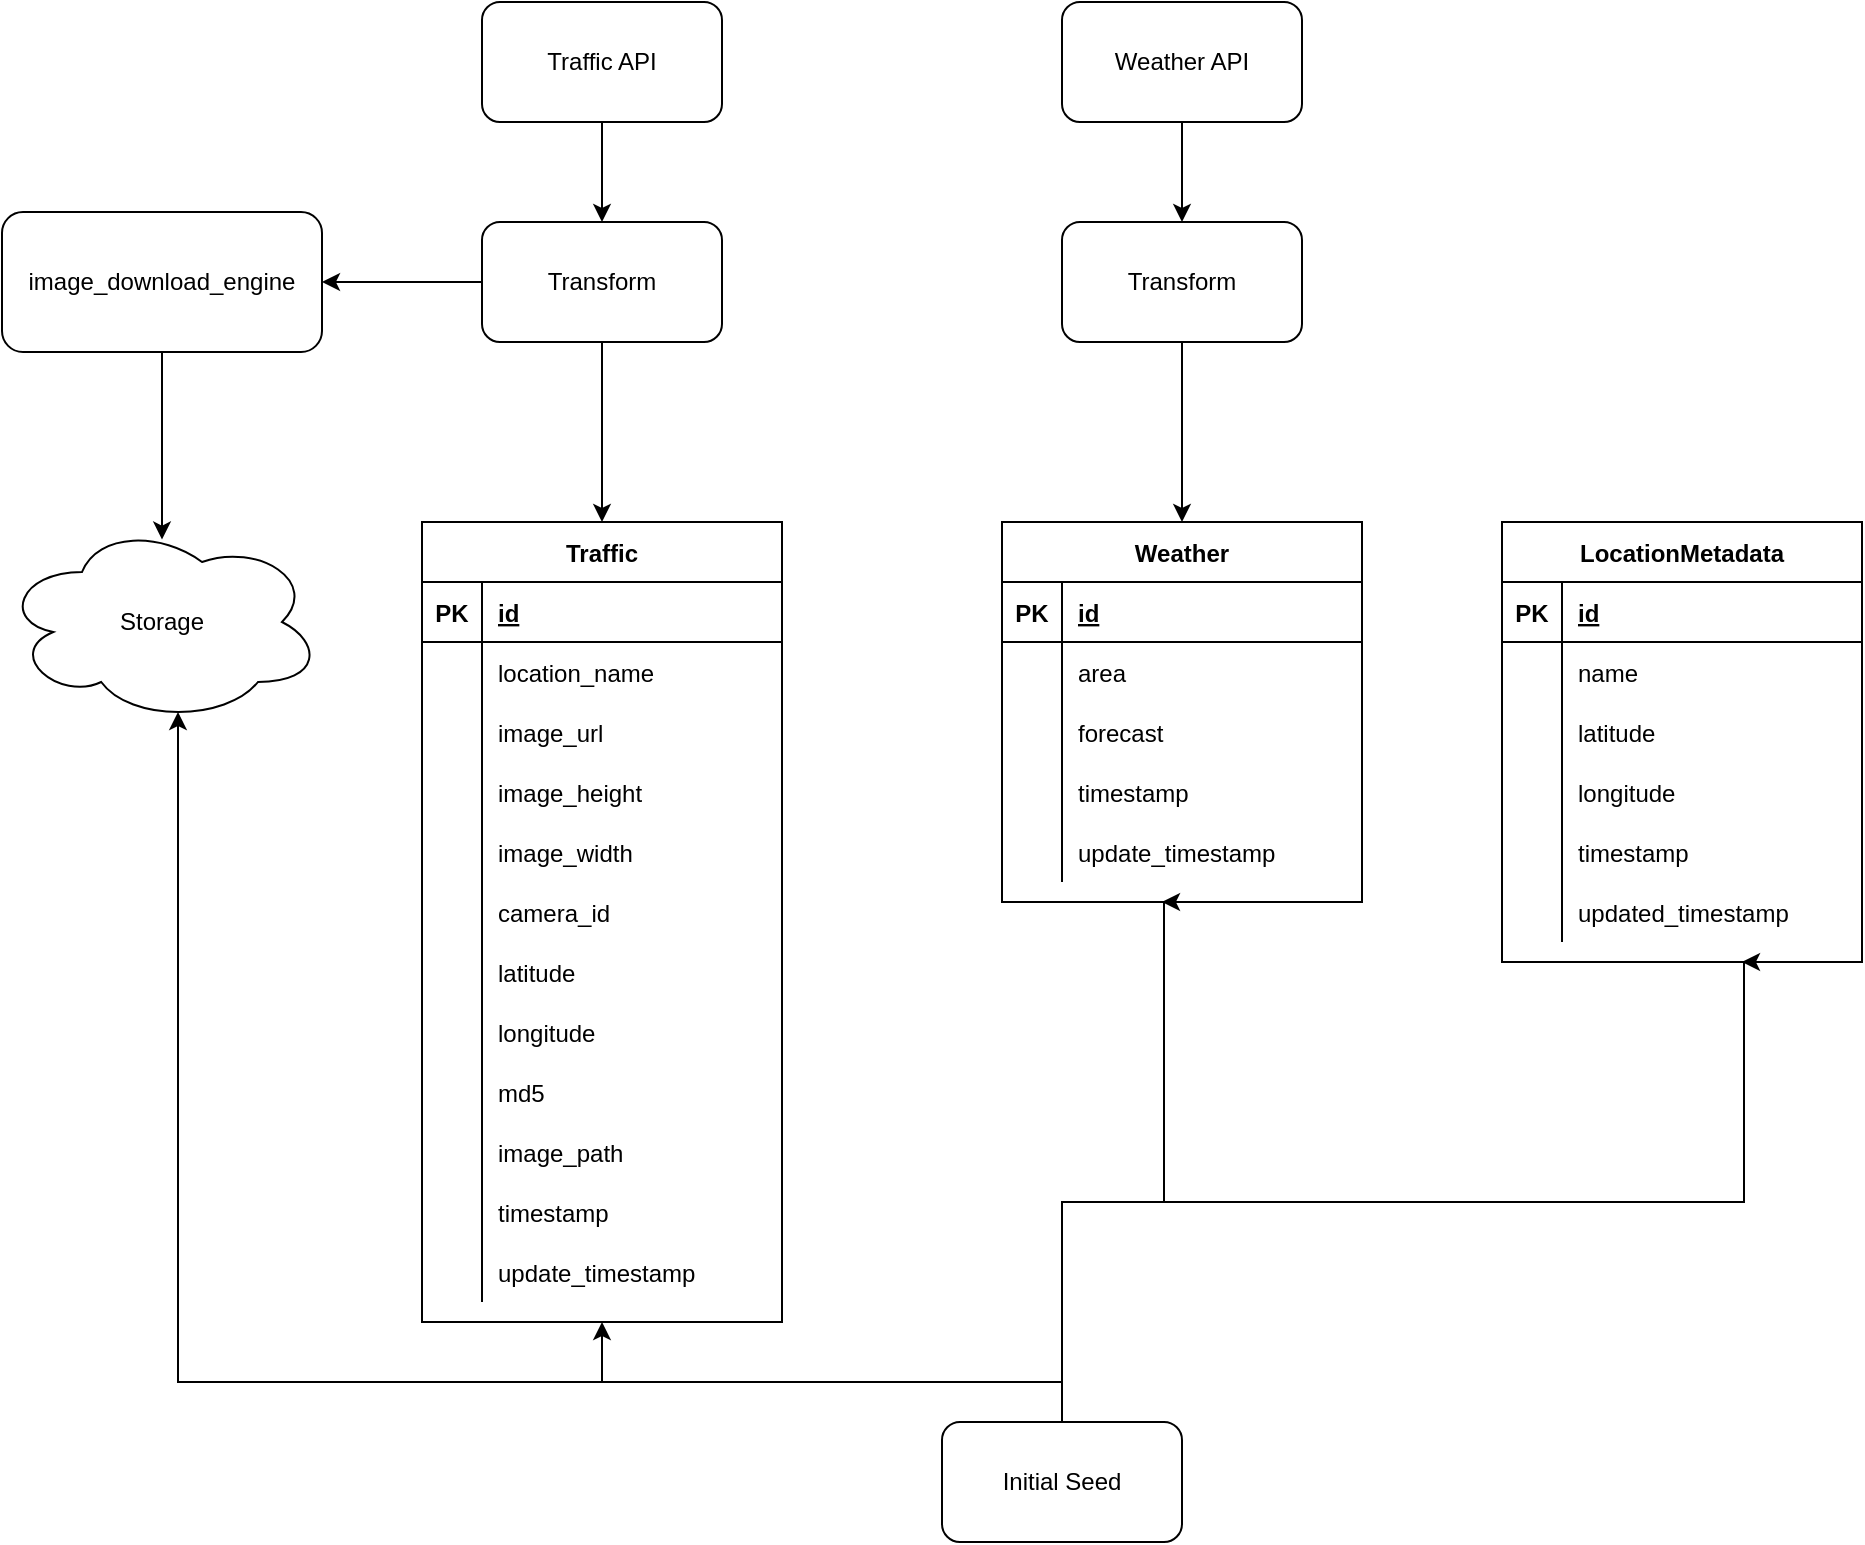 <mxfile version="21.6.8" type="device" pages="2">
  <diagram name="DB" id="-r1WFG3T27crg0m0p8Tv">
    <mxGraphModel dx="1872" dy="1843" grid="1" gridSize="10" guides="1" tooltips="1" connect="1" arrows="1" fold="1" page="1" pageScale="1" pageWidth="827" pageHeight="1169" math="0" shadow="0">
      <root>
        <mxCell id="0" />
        <mxCell id="1" parent="0" />
        <mxCell id="GaxgtX7R04fyfczsZnki-1" value="LocationMetadata" style="shape=table;startSize=30;container=1;collapsible=1;childLayout=tableLayout;fixedRows=1;rowLines=0;fontStyle=1;align=center;resizeLast=1;" parent="1" vertex="1">
          <mxGeometry x="520" y="80" width="180" height="220" as="geometry" />
        </mxCell>
        <mxCell id="GaxgtX7R04fyfczsZnki-2" value="" style="shape=partialRectangle;collapsible=0;dropTarget=0;pointerEvents=0;fillColor=none;top=0;left=0;bottom=1;right=0;points=[[0,0.5],[1,0.5]];portConstraint=eastwest;" parent="GaxgtX7R04fyfczsZnki-1" vertex="1">
          <mxGeometry y="30" width="180" height="30" as="geometry" />
        </mxCell>
        <mxCell id="GaxgtX7R04fyfczsZnki-3" value="PK" style="shape=partialRectangle;connectable=0;fillColor=none;top=0;left=0;bottom=0;right=0;fontStyle=1;overflow=hidden;" parent="GaxgtX7R04fyfczsZnki-2" vertex="1">
          <mxGeometry width="30" height="30" as="geometry">
            <mxRectangle width="30" height="30" as="alternateBounds" />
          </mxGeometry>
        </mxCell>
        <mxCell id="GaxgtX7R04fyfczsZnki-4" value="id" style="shape=partialRectangle;connectable=0;fillColor=none;top=0;left=0;bottom=0;right=0;align=left;spacingLeft=6;fontStyle=5;overflow=hidden;" parent="GaxgtX7R04fyfczsZnki-2" vertex="1">
          <mxGeometry x="30" width="150" height="30" as="geometry">
            <mxRectangle width="150" height="30" as="alternateBounds" />
          </mxGeometry>
        </mxCell>
        <mxCell id="GaxgtX7R04fyfczsZnki-5" value="" style="shape=partialRectangle;collapsible=0;dropTarget=0;pointerEvents=0;fillColor=none;top=0;left=0;bottom=0;right=0;points=[[0,0.5],[1,0.5]];portConstraint=eastwest;" parent="GaxgtX7R04fyfczsZnki-1" vertex="1">
          <mxGeometry y="60" width="180" height="30" as="geometry" />
        </mxCell>
        <mxCell id="GaxgtX7R04fyfczsZnki-6" value="" style="shape=partialRectangle;connectable=0;fillColor=none;top=0;left=0;bottom=0;right=0;editable=1;overflow=hidden;" parent="GaxgtX7R04fyfczsZnki-5" vertex="1">
          <mxGeometry width="30" height="30" as="geometry">
            <mxRectangle width="30" height="30" as="alternateBounds" />
          </mxGeometry>
        </mxCell>
        <mxCell id="GaxgtX7R04fyfczsZnki-7" value="name" style="shape=partialRectangle;connectable=0;fillColor=none;top=0;left=0;bottom=0;right=0;align=left;spacingLeft=6;overflow=hidden;" parent="GaxgtX7R04fyfczsZnki-5" vertex="1">
          <mxGeometry x="30" width="150" height="30" as="geometry">
            <mxRectangle width="150" height="30" as="alternateBounds" />
          </mxGeometry>
        </mxCell>
        <mxCell id="GaxgtX7R04fyfczsZnki-8" value="" style="shape=partialRectangle;collapsible=0;dropTarget=0;pointerEvents=0;fillColor=none;top=0;left=0;bottom=0;right=0;points=[[0,0.5],[1,0.5]];portConstraint=eastwest;" parent="GaxgtX7R04fyfczsZnki-1" vertex="1">
          <mxGeometry y="90" width="180" height="30" as="geometry" />
        </mxCell>
        <mxCell id="GaxgtX7R04fyfczsZnki-9" value="" style="shape=partialRectangle;connectable=0;fillColor=none;top=0;left=0;bottom=0;right=0;editable=1;overflow=hidden;" parent="GaxgtX7R04fyfczsZnki-8" vertex="1">
          <mxGeometry width="30" height="30" as="geometry">
            <mxRectangle width="30" height="30" as="alternateBounds" />
          </mxGeometry>
        </mxCell>
        <mxCell id="GaxgtX7R04fyfczsZnki-10" value="latitude" style="shape=partialRectangle;connectable=0;fillColor=none;top=0;left=0;bottom=0;right=0;align=left;spacingLeft=6;overflow=hidden;" parent="GaxgtX7R04fyfczsZnki-8" vertex="1">
          <mxGeometry x="30" width="150" height="30" as="geometry">
            <mxRectangle width="150" height="30" as="alternateBounds" />
          </mxGeometry>
        </mxCell>
        <mxCell id="GaxgtX7R04fyfczsZnki-11" value="" style="shape=partialRectangle;collapsible=0;dropTarget=0;pointerEvents=0;fillColor=none;top=0;left=0;bottom=0;right=0;points=[[0,0.5],[1,0.5]];portConstraint=eastwest;" parent="GaxgtX7R04fyfczsZnki-1" vertex="1">
          <mxGeometry y="120" width="180" height="30" as="geometry" />
        </mxCell>
        <mxCell id="GaxgtX7R04fyfczsZnki-12" value="" style="shape=partialRectangle;connectable=0;fillColor=none;top=0;left=0;bottom=0;right=0;editable=1;overflow=hidden;" parent="GaxgtX7R04fyfczsZnki-11" vertex="1">
          <mxGeometry width="30" height="30" as="geometry">
            <mxRectangle width="30" height="30" as="alternateBounds" />
          </mxGeometry>
        </mxCell>
        <mxCell id="GaxgtX7R04fyfczsZnki-13" value="longitude" style="shape=partialRectangle;connectable=0;fillColor=none;top=0;left=0;bottom=0;right=0;align=left;spacingLeft=6;overflow=hidden;" parent="GaxgtX7R04fyfczsZnki-11" vertex="1">
          <mxGeometry x="30" width="150" height="30" as="geometry">
            <mxRectangle width="150" height="30" as="alternateBounds" />
          </mxGeometry>
        </mxCell>
        <mxCell id="GaxgtX7R04fyfczsZnki-14" value="" style="shape=tableRow;horizontal=0;startSize=0;swimlaneHead=0;swimlaneBody=0;fillColor=none;collapsible=0;dropTarget=0;points=[[0,0.5],[1,0.5]];portConstraint=eastwest;top=0;left=0;right=0;bottom=0;" parent="GaxgtX7R04fyfczsZnki-1" vertex="1">
          <mxGeometry y="150" width="180" height="30" as="geometry" />
        </mxCell>
        <mxCell id="GaxgtX7R04fyfczsZnki-15" value="" style="shape=partialRectangle;connectable=0;fillColor=none;top=0;left=0;bottom=0;right=0;editable=1;overflow=hidden;" parent="GaxgtX7R04fyfczsZnki-14" vertex="1">
          <mxGeometry width="30" height="30" as="geometry">
            <mxRectangle width="30" height="30" as="alternateBounds" />
          </mxGeometry>
        </mxCell>
        <mxCell id="GaxgtX7R04fyfczsZnki-16" value="timestamp" style="shape=partialRectangle;connectable=0;fillColor=none;top=0;left=0;bottom=0;right=0;align=left;spacingLeft=6;overflow=hidden;" parent="GaxgtX7R04fyfczsZnki-14" vertex="1">
          <mxGeometry x="30" width="150" height="30" as="geometry">
            <mxRectangle width="150" height="30" as="alternateBounds" />
          </mxGeometry>
        </mxCell>
        <mxCell id="GaxgtX7R04fyfczsZnki-17" value="" style="shape=tableRow;horizontal=0;startSize=0;swimlaneHead=0;swimlaneBody=0;fillColor=none;collapsible=0;dropTarget=0;points=[[0,0.5],[1,0.5]];portConstraint=eastwest;top=0;left=0;right=0;bottom=0;" parent="GaxgtX7R04fyfczsZnki-1" vertex="1">
          <mxGeometry y="180" width="180" height="30" as="geometry" />
        </mxCell>
        <mxCell id="GaxgtX7R04fyfczsZnki-18" value="" style="shape=partialRectangle;connectable=0;fillColor=none;top=0;left=0;bottom=0;right=0;editable=1;overflow=hidden;" parent="GaxgtX7R04fyfczsZnki-17" vertex="1">
          <mxGeometry width="30" height="30" as="geometry">
            <mxRectangle width="30" height="30" as="alternateBounds" />
          </mxGeometry>
        </mxCell>
        <mxCell id="GaxgtX7R04fyfczsZnki-19" value="updated_timestamp" style="shape=partialRectangle;connectable=0;fillColor=none;top=0;left=0;bottom=0;right=0;align=left;spacingLeft=6;overflow=hidden;" parent="GaxgtX7R04fyfczsZnki-17" vertex="1">
          <mxGeometry x="30" width="150" height="30" as="geometry">
            <mxRectangle width="150" height="30" as="alternateBounds" />
          </mxGeometry>
        </mxCell>
        <mxCell id="GaxgtX7R04fyfczsZnki-20" value="Weather" style="shape=table;startSize=30;container=1;collapsible=1;childLayout=tableLayout;fixedRows=1;rowLines=0;fontStyle=1;align=center;resizeLast=1;" parent="1" vertex="1">
          <mxGeometry x="270" y="80" width="180" height="190" as="geometry" />
        </mxCell>
        <mxCell id="GaxgtX7R04fyfczsZnki-21" value="" style="shape=partialRectangle;collapsible=0;dropTarget=0;pointerEvents=0;fillColor=none;top=0;left=0;bottom=1;right=0;points=[[0,0.5],[1,0.5]];portConstraint=eastwest;" parent="GaxgtX7R04fyfczsZnki-20" vertex="1">
          <mxGeometry y="30" width="180" height="30" as="geometry" />
        </mxCell>
        <mxCell id="GaxgtX7R04fyfczsZnki-22" value="PK" style="shape=partialRectangle;connectable=0;fillColor=none;top=0;left=0;bottom=0;right=0;fontStyle=1;overflow=hidden;" parent="GaxgtX7R04fyfczsZnki-21" vertex="1">
          <mxGeometry width="30" height="30" as="geometry">
            <mxRectangle width="30" height="30" as="alternateBounds" />
          </mxGeometry>
        </mxCell>
        <mxCell id="GaxgtX7R04fyfczsZnki-23" value="id" style="shape=partialRectangle;connectable=0;fillColor=none;top=0;left=0;bottom=0;right=0;align=left;spacingLeft=6;fontStyle=5;overflow=hidden;" parent="GaxgtX7R04fyfczsZnki-21" vertex="1">
          <mxGeometry x="30" width="150" height="30" as="geometry">
            <mxRectangle width="150" height="30" as="alternateBounds" />
          </mxGeometry>
        </mxCell>
        <mxCell id="GaxgtX7R04fyfczsZnki-24" value="" style="shape=partialRectangle;collapsible=0;dropTarget=0;pointerEvents=0;fillColor=none;top=0;left=0;bottom=0;right=0;points=[[0,0.5],[1,0.5]];portConstraint=eastwest;" parent="GaxgtX7R04fyfczsZnki-20" vertex="1">
          <mxGeometry y="60" width="180" height="30" as="geometry" />
        </mxCell>
        <mxCell id="GaxgtX7R04fyfczsZnki-25" value="" style="shape=partialRectangle;connectable=0;fillColor=none;top=0;left=0;bottom=0;right=0;editable=1;overflow=hidden;" parent="GaxgtX7R04fyfczsZnki-24" vertex="1">
          <mxGeometry width="30" height="30" as="geometry">
            <mxRectangle width="30" height="30" as="alternateBounds" />
          </mxGeometry>
        </mxCell>
        <mxCell id="GaxgtX7R04fyfczsZnki-26" value="area" style="shape=partialRectangle;connectable=0;fillColor=none;top=0;left=0;bottom=0;right=0;align=left;spacingLeft=6;overflow=hidden;" parent="GaxgtX7R04fyfczsZnki-24" vertex="1">
          <mxGeometry x="30" width="150" height="30" as="geometry">
            <mxRectangle width="150" height="30" as="alternateBounds" />
          </mxGeometry>
        </mxCell>
        <mxCell id="GaxgtX7R04fyfczsZnki-27" value="" style="shape=partialRectangle;collapsible=0;dropTarget=0;pointerEvents=0;fillColor=none;top=0;left=0;bottom=0;right=0;points=[[0,0.5],[1,0.5]];portConstraint=eastwest;" parent="GaxgtX7R04fyfczsZnki-20" vertex="1">
          <mxGeometry y="90" width="180" height="30" as="geometry" />
        </mxCell>
        <mxCell id="GaxgtX7R04fyfczsZnki-28" value="" style="shape=partialRectangle;connectable=0;fillColor=none;top=0;left=0;bottom=0;right=0;editable=1;overflow=hidden;" parent="GaxgtX7R04fyfczsZnki-27" vertex="1">
          <mxGeometry width="30" height="30" as="geometry">
            <mxRectangle width="30" height="30" as="alternateBounds" />
          </mxGeometry>
        </mxCell>
        <mxCell id="GaxgtX7R04fyfczsZnki-29" value="forecast" style="shape=partialRectangle;connectable=0;fillColor=none;top=0;left=0;bottom=0;right=0;align=left;spacingLeft=6;overflow=hidden;" parent="GaxgtX7R04fyfczsZnki-27" vertex="1">
          <mxGeometry x="30" width="150" height="30" as="geometry">
            <mxRectangle width="150" height="30" as="alternateBounds" />
          </mxGeometry>
        </mxCell>
        <mxCell id="GaxgtX7R04fyfczsZnki-30" value="" style="shape=partialRectangle;collapsible=0;dropTarget=0;pointerEvents=0;fillColor=none;top=0;left=0;bottom=0;right=0;points=[[0,0.5],[1,0.5]];portConstraint=eastwest;" parent="GaxgtX7R04fyfczsZnki-20" vertex="1">
          <mxGeometry y="120" width="180" height="30" as="geometry" />
        </mxCell>
        <mxCell id="GaxgtX7R04fyfczsZnki-31" value="" style="shape=partialRectangle;connectable=0;fillColor=none;top=0;left=0;bottom=0;right=0;editable=1;overflow=hidden;" parent="GaxgtX7R04fyfczsZnki-30" vertex="1">
          <mxGeometry width="30" height="30" as="geometry">
            <mxRectangle width="30" height="30" as="alternateBounds" />
          </mxGeometry>
        </mxCell>
        <mxCell id="GaxgtX7R04fyfczsZnki-32" value="timestamp" style="shape=partialRectangle;connectable=0;fillColor=none;top=0;left=0;bottom=0;right=0;align=left;spacingLeft=6;overflow=hidden;" parent="GaxgtX7R04fyfczsZnki-30" vertex="1">
          <mxGeometry x="30" width="150" height="30" as="geometry">
            <mxRectangle width="150" height="30" as="alternateBounds" />
          </mxGeometry>
        </mxCell>
        <mxCell id="GaxgtX7R04fyfczsZnki-33" value="" style="shape=partialRectangle;collapsible=0;dropTarget=0;pointerEvents=0;fillColor=none;top=0;left=0;bottom=0;right=0;points=[[0,0.5],[1,0.5]];portConstraint=eastwest;" parent="GaxgtX7R04fyfczsZnki-20" vertex="1">
          <mxGeometry y="150" width="180" height="30" as="geometry" />
        </mxCell>
        <mxCell id="GaxgtX7R04fyfczsZnki-34" value="" style="shape=partialRectangle;connectable=0;fillColor=none;top=0;left=0;bottom=0;right=0;editable=1;overflow=hidden;" parent="GaxgtX7R04fyfczsZnki-33" vertex="1">
          <mxGeometry width="30" height="30" as="geometry">
            <mxRectangle width="30" height="30" as="alternateBounds" />
          </mxGeometry>
        </mxCell>
        <mxCell id="GaxgtX7R04fyfczsZnki-35" value="update_timestamp" style="shape=partialRectangle;connectable=0;fillColor=none;top=0;left=0;bottom=0;right=0;align=left;spacingLeft=6;overflow=hidden;" parent="GaxgtX7R04fyfczsZnki-33" vertex="1">
          <mxGeometry x="30" width="150" height="30" as="geometry">
            <mxRectangle width="150" height="30" as="alternateBounds" />
          </mxGeometry>
        </mxCell>
        <mxCell id="-BHZr9_mLNR0x9MQgkhE-4" style="edgeStyle=orthogonalEdgeStyle;rounded=0;orthogonalLoop=1;jettySize=auto;html=1;" edge="1" parent="1" source="GaxgtX7R04fyfczsZnki-37">
          <mxGeometry relative="1" as="geometry">
            <mxPoint x="350" y="270" as="targetPoint" />
            <Array as="points">
              <mxPoint x="300" y="420" />
              <mxPoint x="351" y="420" />
            </Array>
          </mxGeometry>
        </mxCell>
        <mxCell id="-BHZr9_mLNR0x9MQgkhE-5" style="edgeStyle=orthogonalEdgeStyle;rounded=0;orthogonalLoop=1;jettySize=auto;html=1;exitX=0.5;exitY=0;exitDx=0;exitDy=0;" edge="1" parent="1" source="GaxgtX7R04fyfczsZnki-37">
          <mxGeometry relative="1" as="geometry">
            <mxPoint x="640" y="300" as="targetPoint" />
            <Array as="points">
              <mxPoint x="300" y="420" />
              <mxPoint x="641" y="420" />
            </Array>
          </mxGeometry>
        </mxCell>
        <mxCell id="-BHZr9_mLNR0x9MQgkhE-6" style="edgeStyle=orthogonalEdgeStyle;rounded=0;orthogonalLoop=1;jettySize=auto;html=1;entryX=0.5;entryY=1;entryDx=0;entryDy=0;exitX=0.5;exitY=0;exitDx=0;exitDy=0;" edge="1" parent="1" source="GaxgtX7R04fyfczsZnki-37" target="GaxgtX7R04fyfczsZnki-42">
          <mxGeometry relative="1" as="geometry">
            <Array as="points">
              <mxPoint x="300" y="510" />
              <mxPoint x="70" y="510" />
            </Array>
          </mxGeometry>
        </mxCell>
        <mxCell id="-BHZr9_mLNR0x9MQgkhE-7" style="edgeStyle=orthogonalEdgeStyle;rounded=0;orthogonalLoop=1;jettySize=auto;html=1;entryX=0.55;entryY=0.95;entryDx=0;entryDy=0;entryPerimeter=0;exitX=0.5;exitY=0;exitDx=0;exitDy=0;" edge="1" parent="1" source="GaxgtX7R04fyfczsZnki-37" target="GaxgtX7R04fyfczsZnki-86">
          <mxGeometry relative="1" as="geometry">
            <Array as="points">
              <mxPoint x="300" y="510" />
              <mxPoint x="-142" y="510" />
            </Array>
          </mxGeometry>
        </mxCell>
        <mxCell id="GaxgtX7R04fyfczsZnki-37" value="Initial Seed" style="rounded=1;whiteSpace=wrap;html=1;" parent="1" vertex="1">
          <mxGeometry x="240" y="530" width="120" height="60" as="geometry" />
        </mxCell>
        <mxCell id="GaxgtX7R04fyfczsZnki-38" style="edgeStyle=orthogonalEdgeStyle;rounded=0;orthogonalLoop=1;jettySize=auto;html=1;entryX=0.5;entryY=0;entryDx=0;entryDy=0;" parent="1" source="GaxgtX7R04fyfczsZnki-39" target="GaxgtX7R04fyfczsZnki-41" edge="1">
          <mxGeometry relative="1" as="geometry" />
        </mxCell>
        <mxCell id="GaxgtX7R04fyfczsZnki-39" value="Weather API" style="rounded=1;whiteSpace=wrap;html=1;" parent="1" vertex="1">
          <mxGeometry x="300" y="-180" width="120" height="60" as="geometry" />
        </mxCell>
        <mxCell id="GaxgtX7R04fyfczsZnki-40" style="edgeStyle=orthogonalEdgeStyle;rounded=0;orthogonalLoop=1;jettySize=auto;html=1;entryX=0.5;entryY=0;entryDx=0;entryDy=0;" parent="1" source="GaxgtX7R04fyfczsZnki-41" edge="1" target="GaxgtX7R04fyfczsZnki-20">
          <mxGeometry relative="1" as="geometry">
            <mxPoint x="360" y="70" as="targetPoint" />
          </mxGeometry>
        </mxCell>
        <mxCell id="GaxgtX7R04fyfczsZnki-41" value="Transform" style="rounded=1;whiteSpace=wrap;html=1;" parent="1" vertex="1">
          <mxGeometry x="300" y="-70" width="120" height="60" as="geometry" />
        </mxCell>
        <mxCell id="GaxgtX7R04fyfczsZnki-42" value="Traffic" style="shape=table;startSize=30;container=1;collapsible=1;childLayout=tableLayout;fixedRows=1;rowLines=0;fontStyle=1;align=center;resizeLast=1;" parent="1" vertex="1">
          <mxGeometry x="-20" y="80" width="180" height="400" as="geometry" />
        </mxCell>
        <mxCell id="GaxgtX7R04fyfczsZnki-43" value="" style="shape=partialRectangle;collapsible=0;dropTarget=0;pointerEvents=0;fillColor=none;top=0;left=0;bottom=1;right=0;points=[[0,0.5],[1,0.5]];portConstraint=eastwest;" parent="GaxgtX7R04fyfczsZnki-42" vertex="1">
          <mxGeometry y="30" width="180" height="30" as="geometry" />
        </mxCell>
        <mxCell id="GaxgtX7R04fyfczsZnki-44" value="PK" style="shape=partialRectangle;connectable=0;fillColor=none;top=0;left=0;bottom=0;right=0;fontStyle=1;overflow=hidden;" parent="GaxgtX7R04fyfczsZnki-43" vertex="1">
          <mxGeometry width="30" height="30" as="geometry">
            <mxRectangle width="30" height="30" as="alternateBounds" />
          </mxGeometry>
        </mxCell>
        <mxCell id="GaxgtX7R04fyfczsZnki-45" value="id" style="shape=partialRectangle;connectable=0;fillColor=none;top=0;left=0;bottom=0;right=0;align=left;spacingLeft=6;fontStyle=5;overflow=hidden;" parent="GaxgtX7R04fyfczsZnki-43" vertex="1">
          <mxGeometry x="30" width="150" height="30" as="geometry">
            <mxRectangle width="150" height="30" as="alternateBounds" />
          </mxGeometry>
        </mxCell>
        <mxCell id="GaxgtX7R04fyfczsZnki-46" value="" style="shape=partialRectangle;collapsible=0;dropTarget=0;pointerEvents=0;fillColor=none;top=0;left=0;bottom=0;right=0;points=[[0,0.5],[1,0.5]];portConstraint=eastwest;" parent="GaxgtX7R04fyfczsZnki-42" vertex="1">
          <mxGeometry y="60" width="180" height="30" as="geometry" />
        </mxCell>
        <mxCell id="GaxgtX7R04fyfczsZnki-47" value="" style="shape=partialRectangle;connectable=0;fillColor=none;top=0;left=0;bottom=0;right=0;editable=1;overflow=hidden;" parent="GaxgtX7R04fyfczsZnki-46" vertex="1">
          <mxGeometry width="30" height="30" as="geometry">
            <mxRectangle width="30" height="30" as="alternateBounds" />
          </mxGeometry>
        </mxCell>
        <mxCell id="GaxgtX7R04fyfczsZnki-48" value="location_name" style="shape=partialRectangle;connectable=0;fillColor=none;top=0;left=0;bottom=0;right=0;align=left;spacingLeft=6;overflow=hidden;" parent="GaxgtX7R04fyfczsZnki-46" vertex="1">
          <mxGeometry x="30" width="150" height="30" as="geometry">
            <mxRectangle width="150" height="30" as="alternateBounds" />
          </mxGeometry>
        </mxCell>
        <mxCell id="GaxgtX7R04fyfczsZnki-49" value="" style="shape=partialRectangle;collapsible=0;dropTarget=0;pointerEvents=0;fillColor=none;top=0;left=0;bottom=0;right=0;points=[[0,0.5],[1,0.5]];portConstraint=eastwest;" parent="GaxgtX7R04fyfczsZnki-42" vertex="1">
          <mxGeometry y="90" width="180" height="30" as="geometry" />
        </mxCell>
        <mxCell id="GaxgtX7R04fyfczsZnki-50" value="" style="shape=partialRectangle;connectable=0;fillColor=none;top=0;left=0;bottom=0;right=0;editable=1;overflow=hidden;" parent="GaxgtX7R04fyfczsZnki-49" vertex="1">
          <mxGeometry width="30" height="30" as="geometry">
            <mxRectangle width="30" height="30" as="alternateBounds" />
          </mxGeometry>
        </mxCell>
        <mxCell id="GaxgtX7R04fyfczsZnki-51" value="image_url" style="shape=partialRectangle;connectable=0;fillColor=none;top=0;left=0;bottom=0;right=0;align=left;spacingLeft=6;overflow=hidden;" parent="GaxgtX7R04fyfczsZnki-49" vertex="1">
          <mxGeometry x="30" width="150" height="30" as="geometry">
            <mxRectangle width="150" height="30" as="alternateBounds" />
          </mxGeometry>
        </mxCell>
        <mxCell id="GaxgtX7R04fyfczsZnki-52" value="" style="shape=partialRectangle;collapsible=0;dropTarget=0;pointerEvents=0;fillColor=none;top=0;left=0;bottom=0;right=0;points=[[0,0.5],[1,0.5]];portConstraint=eastwest;" parent="GaxgtX7R04fyfczsZnki-42" vertex="1">
          <mxGeometry y="120" width="180" height="30" as="geometry" />
        </mxCell>
        <mxCell id="GaxgtX7R04fyfczsZnki-53" value="" style="shape=partialRectangle;connectable=0;fillColor=none;top=0;left=0;bottom=0;right=0;editable=1;overflow=hidden;" parent="GaxgtX7R04fyfczsZnki-52" vertex="1">
          <mxGeometry width="30" height="30" as="geometry">
            <mxRectangle width="30" height="30" as="alternateBounds" />
          </mxGeometry>
        </mxCell>
        <mxCell id="GaxgtX7R04fyfczsZnki-54" value="image_height" style="shape=partialRectangle;connectable=0;fillColor=none;top=0;left=0;bottom=0;right=0;align=left;spacingLeft=6;overflow=hidden;" parent="GaxgtX7R04fyfczsZnki-52" vertex="1">
          <mxGeometry x="30" width="150" height="30" as="geometry">
            <mxRectangle width="150" height="30" as="alternateBounds" />
          </mxGeometry>
        </mxCell>
        <mxCell id="GaxgtX7R04fyfczsZnki-55" value="" style="shape=partialRectangle;collapsible=0;dropTarget=0;pointerEvents=0;fillColor=none;top=0;left=0;bottom=0;right=0;points=[[0,0.5],[1,0.5]];portConstraint=eastwest;" parent="GaxgtX7R04fyfczsZnki-42" vertex="1">
          <mxGeometry y="150" width="180" height="30" as="geometry" />
        </mxCell>
        <mxCell id="GaxgtX7R04fyfczsZnki-56" value="" style="shape=partialRectangle;connectable=0;fillColor=none;top=0;left=0;bottom=0;right=0;editable=1;overflow=hidden;" parent="GaxgtX7R04fyfczsZnki-55" vertex="1">
          <mxGeometry width="30" height="30" as="geometry">
            <mxRectangle width="30" height="30" as="alternateBounds" />
          </mxGeometry>
        </mxCell>
        <mxCell id="GaxgtX7R04fyfczsZnki-57" value="image_width" style="shape=partialRectangle;connectable=0;fillColor=none;top=0;left=0;bottom=0;right=0;align=left;spacingLeft=6;overflow=hidden;" parent="GaxgtX7R04fyfczsZnki-55" vertex="1">
          <mxGeometry x="30" width="150" height="30" as="geometry">
            <mxRectangle width="150" height="30" as="alternateBounds" />
          </mxGeometry>
        </mxCell>
        <mxCell id="GaxgtX7R04fyfczsZnki-58" value="" style="shape=partialRectangle;collapsible=0;dropTarget=0;pointerEvents=0;fillColor=none;top=0;left=0;bottom=0;right=0;points=[[0,0.5],[1,0.5]];portConstraint=eastwest;" parent="GaxgtX7R04fyfczsZnki-42" vertex="1">
          <mxGeometry y="180" width="180" height="30" as="geometry" />
        </mxCell>
        <mxCell id="GaxgtX7R04fyfczsZnki-59" value="" style="shape=partialRectangle;connectable=0;fillColor=none;top=0;left=0;bottom=0;right=0;editable=1;overflow=hidden;" parent="GaxgtX7R04fyfczsZnki-58" vertex="1">
          <mxGeometry width="30" height="30" as="geometry">
            <mxRectangle width="30" height="30" as="alternateBounds" />
          </mxGeometry>
        </mxCell>
        <mxCell id="GaxgtX7R04fyfczsZnki-60" value="camera_id" style="shape=partialRectangle;connectable=0;fillColor=none;top=0;left=0;bottom=0;right=0;align=left;spacingLeft=6;overflow=hidden;" parent="GaxgtX7R04fyfczsZnki-58" vertex="1">
          <mxGeometry x="30" width="150" height="30" as="geometry">
            <mxRectangle width="150" height="30" as="alternateBounds" />
          </mxGeometry>
        </mxCell>
        <mxCell id="GaxgtX7R04fyfczsZnki-61" value="" style="shape=partialRectangle;collapsible=0;dropTarget=0;pointerEvents=0;fillColor=none;top=0;left=0;bottom=0;right=0;points=[[0,0.5],[1,0.5]];portConstraint=eastwest;" parent="GaxgtX7R04fyfczsZnki-42" vertex="1">
          <mxGeometry y="210" width="180" height="30" as="geometry" />
        </mxCell>
        <mxCell id="GaxgtX7R04fyfczsZnki-62" value="" style="shape=partialRectangle;connectable=0;fillColor=none;top=0;left=0;bottom=0;right=0;editable=1;overflow=hidden;" parent="GaxgtX7R04fyfczsZnki-61" vertex="1">
          <mxGeometry width="30" height="30" as="geometry">
            <mxRectangle width="30" height="30" as="alternateBounds" />
          </mxGeometry>
        </mxCell>
        <mxCell id="GaxgtX7R04fyfczsZnki-63" value="latitude" style="shape=partialRectangle;connectable=0;fillColor=none;top=0;left=0;bottom=0;right=0;align=left;spacingLeft=6;overflow=hidden;" parent="GaxgtX7R04fyfczsZnki-61" vertex="1">
          <mxGeometry x="30" width="150" height="30" as="geometry">
            <mxRectangle width="150" height="30" as="alternateBounds" />
          </mxGeometry>
        </mxCell>
        <mxCell id="GaxgtX7R04fyfczsZnki-64" value="" style="shape=partialRectangle;collapsible=0;dropTarget=0;pointerEvents=0;fillColor=none;top=0;left=0;bottom=0;right=0;points=[[0,0.5],[1,0.5]];portConstraint=eastwest;" parent="GaxgtX7R04fyfczsZnki-42" vertex="1">
          <mxGeometry y="240" width="180" height="30" as="geometry" />
        </mxCell>
        <mxCell id="GaxgtX7R04fyfczsZnki-65" value="" style="shape=partialRectangle;connectable=0;fillColor=none;top=0;left=0;bottom=0;right=0;editable=1;overflow=hidden;" parent="GaxgtX7R04fyfczsZnki-64" vertex="1">
          <mxGeometry width="30" height="30" as="geometry">
            <mxRectangle width="30" height="30" as="alternateBounds" />
          </mxGeometry>
        </mxCell>
        <mxCell id="GaxgtX7R04fyfczsZnki-66" value="longitude" style="shape=partialRectangle;connectable=0;fillColor=none;top=0;left=0;bottom=0;right=0;align=left;spacingLeft=6;overflow=hidden;" parent="GaxgtX7R04fyfczsZnki-64" vertex="1">
          <mxGeometry x="30" width="150" height="30" as="geometry">
            <mxRectangle width="150" height="30" as="alternateBounds" />
          </mxGeometry>
        </mxCell>
        <mxCell id="GaxgtX7R04fyfczsZnki-67" value="" style="shape=partialRectangle;collapsible=0;dropTarget=0;pointerEvents=0;fillColor=none;top=0;left=0;bottom=0;right=0;points=[[0,0.5],[1,0.5]];portConstraint=eastwest;" parent="GaxgtX7R04fyfczsZnki-42" vertex="1">
          <mxGeometry y="270" width="180" height="30" as="geometry" />
        </mxCell>
        <mxCell id="GaxgtX7R04fyfczsZnki-68" value="" style="shape=partialRectangle;connectable=0;fillColor=none;top=0;left=0;bottom=0;right=0;editable=1;overflow=hidden;" parent="GaxgtX7R04fyfczsZnki-67" vertex="1">
          <mxGeometry width="30" height="30" as="geometry">
            <mxRectangle width="30" height="30" as="alternateBounds" />
          </mxGeometry>
        </mxCell>
        <mxCell id="GaxgtX7R04fyfczsZnki-69" value="md5" style="shape=partialRectangle;connectable=0;fillColor=none;top=0;left=0;bottom=0;right=0;align=left;spacingLeft=6;overflow=hidden;" parent="GaxgtX7R04fyfczsZnki-67" vertex="1">
          <mxGeometry x="30" width="150" height="30" as="geometry">
            <mxRectangle width="150" height="30" as="alternateBounds" />
          </mxGeometry>
        </mxCell>
        <mxCell id="GaxgtX7R04fyfczsZnki-70" value="" style="shape=partialRectangle;collapsible=0;dropTarget=0;pointerEvents=0;fillColor=none;top=0;left=0;bottom=0;right=0;points=[[0,0.5],[1,0.5]];portConstraint=eastwest;" parent="GaxgtX7R04fyfczsZnki-42" vertex="1">
          <mxGeometry y="300" width="180" height="30" as="geometry" />
        </mxCell>
        <mxCell id="GaxgtX7R04fyfczsZnki-71" value="" style="shape=partialRectangle;connectable=0;fillColor=none;top=0;left=0;bottom=0;right=0;editable=1;overflow=hidden;" parent="GaxgtX7R04fyfczsZnki-70" vertex="1">
          <mxGeometry width="30" height="30" as="geometry">
            <mxRectangle width="30" height="30" as="alternateBounds" />
          </mxGeometry>
        </mxCell>
        <mxCell id="GaxgtX7R04fyfczsZnki-72" value="image_path" style="shape=partialRectangle;connectable=0;fillColor=none;top=0;left=0;bottom=0;right=0;align=left;spacingLeft=6;overflow=hidden;" parent="GaxgtX7R04fyfczsZnki-70" vertex="1">
          <mxGeometry x="30" width="150" height="30" as="geometry">
            <mxRectangle width="150" height="30" as="alternateBounds" />
          </mxGeometry>
        </mxCell>
        <mxCell id="GaxgtX7R04fyfczsZnki-73" value="" style="shape=partialRectangle;collapsible=0;dropTarget=0;pointerEvents=0;fillColor=none;top=0;left=0;bottom=0;right=0;points=[[0,0.5],[1,0.5]];portConstraint=eastwest;" parent="GaxgtX7R04fyfczsZnki-42" vertex="1">
          <mxGeometry y="330" width="180" height="30" as="geometry" />
        </mxCell>
        <mxCell id="GaxgtX7R04fyfczsZnki-74" value="" style="shape=partialRectangle;connectable=0;fillColor=none;top=0;left=0;bottom=0;right=0;editable=1;overflow=hidden;" parent="GaxgtX7R04fyfczsZnki-73" vertex="1">
          <mxGeometry width="30" height="30" as="geometry">
            <mxRectangle width="30" height="30" as="alternateBounds" />
          </mxGeometry>
        </mxCell>
        <mxCell id="GaxgtX7R04fyfczsZnki-75" value="timestamp" style="shape=partialRectangle;connectable=0;fillColor=none;top=0;left=0;bottom=0;right=0;align=left;spacingLeft=6;overflow=hidden;" parent="GaxgtX7R04fyfczsZnki-73" vertex="1">
          <mxGeometry x="30" width="150" height="30" as="geometry">
            <mxRectangle width="150" height="30" as="alternateBounds" />
          </mxGeometry>
        </mxCell>
        <mxCell id="GaxgtX7R04fyfczsZnki-76" value="" style="shape=partialRectangle;collapsible=0;dropTarget=0;pointerEvents=0;fillColor=none;top=0;left=0;bottom=0;right=0;points=[[0,0.5],[1,0.5]];portConstraint=eastwest;" parent="GaxgtX7R04fyfczsZnki-42" vertex="1">
          <mxGeometry y="360" width="180" height="30" as="geometry" />
        </mxCell>
        <mxCell id="GaxgtX7R04fyfczsZnki-77" value="" style="shape=partialRectangle;connectable=0;fillColor=none;top=0;left=0;bottom=0;right=0;editable=1;overflow=hidden;" parent="GaxgtX7R04fyfczsZnki-76" vertex="1">
          <mxGeometry width="30" height="30" as="geometry">
            <mxRectangle width="30" height="30" as="alternateBounds" />
          </mxGeometry>
        </mxCell>
        <mxCell id="GaxgtX7R04fyfczsZnki-78" value="update_timestamp" style="shape=partialRectangle;connectable=0;fillColor=none;top=0;left=0;bottom=0;right=0;align=left;spacingLeft=6;overflow=hidden;" parent="GaxgtX7R04fyfczsZnki-76" vertex="1">
          <mxGeometry x="30" width="150" height="30" as="geometry">
            <mxRectangle width="150" height="30" as="alternateBounds" />
          </mxGeometry>
        </mxCell>
        <mxCell id="GaxgtX7R04fyfczsZnki-79" style="edgeStyle=orthogonalEdgeStyle;rounded=0;orthogonalLoop=1;jettySize=auto;html=1;" parent="1" source="GaxgtX7R04fyfczsZnki-80" target="GaxgtX7R04fyfczsZnki-83" edge="1">
          <mxGeometry relative="1" as="geometry" />
        </mxCell>
        <mxCell id="GaxgtX7R04fyfczsZnki-80" value="Traffic API" style="rounded=1;whiteSpace=wrap;html=1;" parent="1" vertex="1">
          <mxGeometry x="10" y="-180" width="120" height="60" as="geometry" />
        </mxCell>
        <mxCell id="GaxgtX7R04fyfczsZnki-81" style="edgeStyle=orthogonalEdgeStyle;rounded=0;orthogonalLoop=1;jettySize=auto;html=1;entryX=0.5;entryY=0;entryDx=0;entryDy=0;" parent="1" source="GaxgtX7R04fyfczsZnki-83" target="GaxgtX7R04fyfczsZnki-42" edge="1">
          <mxGeometry relative="1" as="geometry" />
        </mxCell>
        <mxCell id="GaxgtX7R04fyfczsZnki-82" style="edgeStyle=orthogonalEdgeStyle;rounded=0;orthogonalLoop=1;jettySize=auto;html=1;entryX=1;entryY=0.5;entryDx=0;entryDy=0;" parent="1" source="GaxgtX7R04fyfczsZnki-83" target="GaxgtX7R04fyfczsZnki-85" edge="1">
          <mxGeometry relative="1" as="geometry" />
        </mxCell>
        <mxCell id="GaxgtX7R04fyfczsZnki-83" value="Transform" style="rounded=1;whiteSpace=wrap;html=1;" parent="1" vertex="1">
          <mxGeometry x="10" y="-70" width="120" height="60" as="geometry" />
        </mxCell>
        <mxCell id="GaxgtX7R04fyfczsZnki-84" style="edgeStyle=orthogonalEdgeStyle;rounded=0;orthogonalLoop=1;jettySize=auto;html=1;entryX=0.5;entryY=0.088;entryDx=0;entryDy=0;entryPerimeter=0;" parent="1" source="GaxgtX7R04fyfczsZnki-85" target="GaxgtX7R04fyfczsZnki-86" edge="1">
          <mxGeometry relative="1" as="geometry" />
        </mxCell>
        <mxCell id="GaxgtX7R04fyfczsZnki-85" value="image_download_engine" style="rounded=1;whiteSpace=wrap;html=1;" parent="1" vertex="1">
          <mxGeometry x="-230" y="-75" width="160" height="70" as="geometry" />
        </mxCell>
        <mxCell id="GaxgtX7R04fyfczsZnki-86" value="Storage" style="ellipse;shape=cloud;whiteSpace=wrap;html=1;" parent="1" vertex="1">
          <mxGeometry x="-230" y="80" width="160" height="100" as="geometry" />
        </mxCell>
        <mxCell id="GaxgtX7R04fyfczsZnki-87" style="edgeStyle=orthogonalEdgeStyle;rounded=0;orthogonalLoop=1;jettySize=auto;html=1;exitX=0.5;exitY=1;exitDx=0;exitDy=0;" parent="1" source="GaxgtX7R04fyfczsZnki-85" target="GaxgtX7R04fyfczsZnki-85" edge="1">
          <mxGeometry relative="1" as="geometry" />
        </mxCell>
      </root>
    </mxGraphModel>
  </diagram>
  <diagram id="dEImnVw15R0mT3LmhXNu" name="architecture">
    <mxGraphModel dx="1194" dy="674" grid="1" gridSize="10" guides="1" tooltips="1" connect="1" arrows="1" fold="1" page="1" pageScale="1" pageWidth="827" pageHeight="1169" math="0" shadow="0">
      <root>
        <mxCell id="0" />
        <mxCell id="1" parent="0" />
        <mxCell id="M_u4WeetawQEG3YJWtys-3" style="edgeStyle=orthogonalEdgeStyle;rounded=0;orthogonalLoop=1;jettySize=auto;html=1;entryX=0;entryY=0.5;entryDx=0;entryDy=0;" parent="1" source="M_u4WeetawQEG3YJWtys-1" target="M_u4WeetawQEG3YJWtys-2" edge="1">
          <mxGeometry relative="1" as="geometry">
            <Array as="points">
              <mxPoint x="211" y="420" />
              <mxPoint x="211" y="420" />
            </Array>
          </mxGeometry>
        </mxCell>
        <mxCell id="M_u4WeetawQEG3YJWtys-1" value="User" style="shape=umlActor;verticalLabelPosition=bottom;verticalAlign=top;html=1;outlineConnect=0;" parent="1" vertex="1">
          <mxGeometry x="191" y="385" width="30" height="60" as="geometry" />
        </mxCell>
        <mxCell id="M_u4WeetawQEG3YJWtys-2" value="Web client - frontend&lt;br&gt;[ReactJS]" style="rounded=1;whiteSpace=wrap;html=1;" parent="1" vertex="1">
          <mxGeometry x="331" y="390" width="150" height="60" as="geometry" />
        </mxCell>
        <mxCell id="M_u4WeetawQEG3YJWtys-6" value="" style="rounded=1;whiteSpace=wrap;html=1;" parent="1" vertex="1">
          <mxGeometry x="651" y="340" width="330" height="210" as="geometry" />
        </mxCell>
        <mxCell id="M_u4WeetawQEG3YJWtys-10" value="DB&lt;br&gt;[Postgresql]" style="shape=cylinder3;whiteSpace=wrap;html=1;boundedLbl=1;backgroundOutline=1;size=15;" parent="1" vertex="1">
          <mxGeometry x="591" y="110" width="110" height="80" as="geometry" />
        </mxCell>
        <mxCell id="M_u4WeetawQEG3YJWtys-12" value="Storage&lt;br&gt;[MinIO]" style="ellipse;shape=cloud;whiteSpace=wrap;html=1;" parent="1" vertex="1">
          <mxGeometry x="838" y="100" width="120" height="80" as="geometry" />
        </mxCell>
        <mxCell id="M_u4WeetawQEG3YJWtys-18" value="" style="endArrow=classic;html=1;rounded=0;" parent="1" edge="1">
          <mxGeometry width="50" height="50" relative="1" as="geometry">
            <mxPoint x="491" y="410" as="sourcePoint" />
            <mxPoint x="631" y="410" as="targetPoint" />
          </mxGeometry>
        </mxCell>
        <mxCell id="M_u4WeetawQEG3YJWtys-19" value="" style="endArrow=none;html=1;rounded=0;endFill=0;startArrow=classic;startFill=1;" parent="1" edge="1">
          <mxGeometry width="50" height="50" relative="1" as="geometry">
            <mxPoint x="491" y="440" as="sourcePoint" />
            <mxPoint x="631" y="440" as="targetPoint" />
          </mxGeometry>
        </mxCell>
        <mxCell id="M_u4WeetawQEG3YJWtys-23" value="API Calls" style="text;html=1;strokeColor=none;fillColor=none;align=center;verticalAlign=middle;whiteSpace=wrap;rounded=0;" parent="1" vertex="1">
          <mxGeometry x="531" y="410" width="60" height="30" as="geometry" />
        </mxCell>
        <mxCell id="M_u4WeetawQEG3YJWtys-24" value="Response" style="text;html=1;strokeColor=none;fillColor=none;align=center;verticalAlign=middle;whiteSpace=wrap;rounded=0;" parent="1" vertex="1">
          <mxGeometry x="531" y="442" width="60" height="30" as="geometry" />
        </mxCell>
        <mxCell id="M_u4WeetawQEG3YJWtys-27" value="Backend server [Nest.js]" style="text;html=1;strokeColor=none;fillColor=none;align=center;verticalAlign=middle;whiteSpace=wrap;rounded=0;" parent="1" vertex="1">
          <mxGeometry x="741" y="520" width="150" height="30" as="geometry" />
        </mxCell>
        <mxCell id="M_u4WeetawQEG3YJWtys-30" style="edgeStyle=orthogonalEdgeStyle;rounded=0;orthogonalLoop=1;jettySize=auto;html=1;entryX=0.5;entryY=1;entryDx=0;entryDy=0;entryPerimeter=0;" parent="1" source="M_u4WeetawQEG3YJWtys-28" target="M_u4WeetawQEG3YJWtys-10" edge="1">
          <mxGeometry relative="1" as="geometry">
            <Array as="points">
              <mxPoint x="741" y="280" />
              <mxPoint x="646" y="280" />
            </Array>
          </mxGeometry>
        </mxCell>
        <mxCell id="M_u4WeetawQEG3YJWtys-31" style="edgeStyle=orthogonalEdgeStyle;rounded=0;orthogonalLoop=1;jettySize=auto;html=1;entryX=0.5;entryY=1;entryDx=0;entryDy=0;entryPerimeter=0;" parent="1" source="M_u4WeetawQEG3YJWtys-28" target="M_u4WeetawQEG3YJWtys-12" edge="1">
          <mxGeometry relative="1" as="geometry">
            <Array as="points">
              <mxPoint x="741" y="280" />
              <mxPoint x="898" y="280" />
            </Array>
          </mxGeometry>
        </mxCell>
        <mxCell id="M_u4WeetawQEG3YJWtys-28" value="Backend" style="rounded=1;whiteSpace=wrap;html=1;" parent="1" vertex="1">
          <mxGeometry x="681" y="380" width="120" height="120" as="geometry" />
        </mxCell>
        <mxCell id="M_u4WeetawQEG3YJWtys-32" style="edgeStyle=orthogonalEdgeStyle;rounded=0;orthogonalLoop=1;jettySize=auto;html=1;entryX=0.855;entryY=1;entryDx=0;entryDy=-4.35;entryPerimeter=0;jumpStyle=arc;jumpSize=8;" parent="1" source="M_u4WeetawQEG3YJWtys-29" target="M_u4WeetawQEG3YJWtys-10" edge="1">
          <mxGeometry relative="1" as="geometry">
            <Array as="points">
              <mxPoint x="871" y="310" />
              <mxPoint x="685" y="310" />
            </Array>
          </mxGeometry>
        </mxCell>
        <mxCell id="M_u4WeetawQEG3YJWtys-33" style="edgeStyle=orthogonalEdgeStyle;rounded=0;orthogonalLoop=1;jettySize=auto;html=1;entryX=0.192;entryY=0.875;entryDx=0;entryDy=0;entryPerimeter=0;jumpStyle=arc;jumpSize=8;" parent="1" source="M_u4WeetawQEG3YJWtys-29" target="M_u4WeetawQEG3YJWtys-12" edge="1">
          <mxGeometry relative="1" as="geometry">
            <Array as="points">
              <mxPoint x="871" y="310" />
              <mxPoint x="861" y="310" />
            </Array>
          </mxGeometry>
        </mxCell>
        <mxCell id="M_u4WeetawQEG3YJWtys-29" value="Scraper" style="rounded=1;whiteSpace=wrap;html=1;" parent="1" vertex="1">
          <mxGeometry x="838" y="380" width="120" height="120" as="geometry" />
        </mxCell>
        <mxCell id="M_u4WeetawQEG3YJWtys-34" value="Read" style="text;html=1;strokeColor=none;fillColor=none;align=center;verticalAlign=middle;whiteSpace=wrap;rounded=0;" parent="1" vertex="1">
          <mxGeometry x="731" y="348" width="60" height="30" as="geometry" />
        </mxCell>
        <mxCell id="M_u4WeetawQEG3YJWtys-35" value="Write" style="text;html=1;strokeColor=none;fillColor=none;align=center;verticalAlign=middle;whiteSpace=wrap;rounded=0;" parent="1" vertex="1">
          <mxGeometry x="868" y="348" width="60" height="30" as="geometry" />
        </mxCell>
        <mxCell id="M_u4WeetawQEG3YJWtys-36" value="API Source" style="rounded=1;whiteSpace=wrap;html=1;" parent="1" vertex="1">
          <mxGeometry x="1121" y="385" width="120" height="120" as="geometry" />
        </mxCell>
        <mxCell id="M_u4WeetawQEG3YJWtys-37" value="" style="endArrow=classic;html=1;rounded=0;" parent="1" edge="1">
          <mxGeometry width="50" height="50" relative="1" as="geometry">
            <mxPoint x="941" y="430" as="sourcePoint" />
            <mxPoint x="1101" y="430" as="targetPoint" />
          </mxGeometry>
        </mxCell>
        <mxCell id="M_u4WeetawQEG3YJWtys-38" value="" style="endArrow=none;html=1;rounded=0;endFill=0;startArrow=classic;startFill=1;" parent="1" edge="1">
          <mxGeometry width="50" height="50" relative="1" as="geometry">
            <mxPoint x="941" y="460" as="sourcePoint" />
            <mxPoint x="1101" y="460" as="targetPoint" />
          </mxGeometry>
        </mxCell>
        <mxCell id="M_u4WeetawQEG3YJWtys-39" value="API Calls" style="text;html=1;strokeColor=none;fillColor=none;align=center;verticalAlign=middle;whiteSpace=wrap;rounded=0;" parent="1" vertex="1">
          <mxGeometry x="1011" y="432" width="60" height="30" as="geometry" />
        </mxCell>
        <mxCell id="M_u4WeetawQEG3YJWtys-40" value="Response" style="text;html=1;strokeColor=none;fillColor=none;align=center;verticalAlign=middle;whiteSpace=wrap;rounded=0;" parent="1" vertex="1">
          <mxGeometry x="1011" y="460" width="60" height="30" as="geometry" />
        </mxCell>
        <mxCell id="XV3cxGhWFcUMNIxr65fw-1" value="Request" style="text;html=1;strokeColor=none;fillColor=none;align=center;verticalAlign=middle;whiteSpace=wrap;rounded=0;" vertex="1" parent="1">
          <mxGeometry x="531" y="378" width="60" height="30" as="geometry" />
        </mxCell>
        <mxCell id="XV3cxGhWFcUMNIxr65fw-2" value="Request" style="text;html=1;strokeColor=none;fillColor=none;align=center;verticalAlign=middle;whiteSpace=wrap;rounded=0;" vertex="1" parent="1">
          <mxGeometry x="1011" y="400" width="60" height="30" as="geometry" />
        </mxCell>
      </root>
    </mxGraphModel>
  </diagram>
</mxfile>

